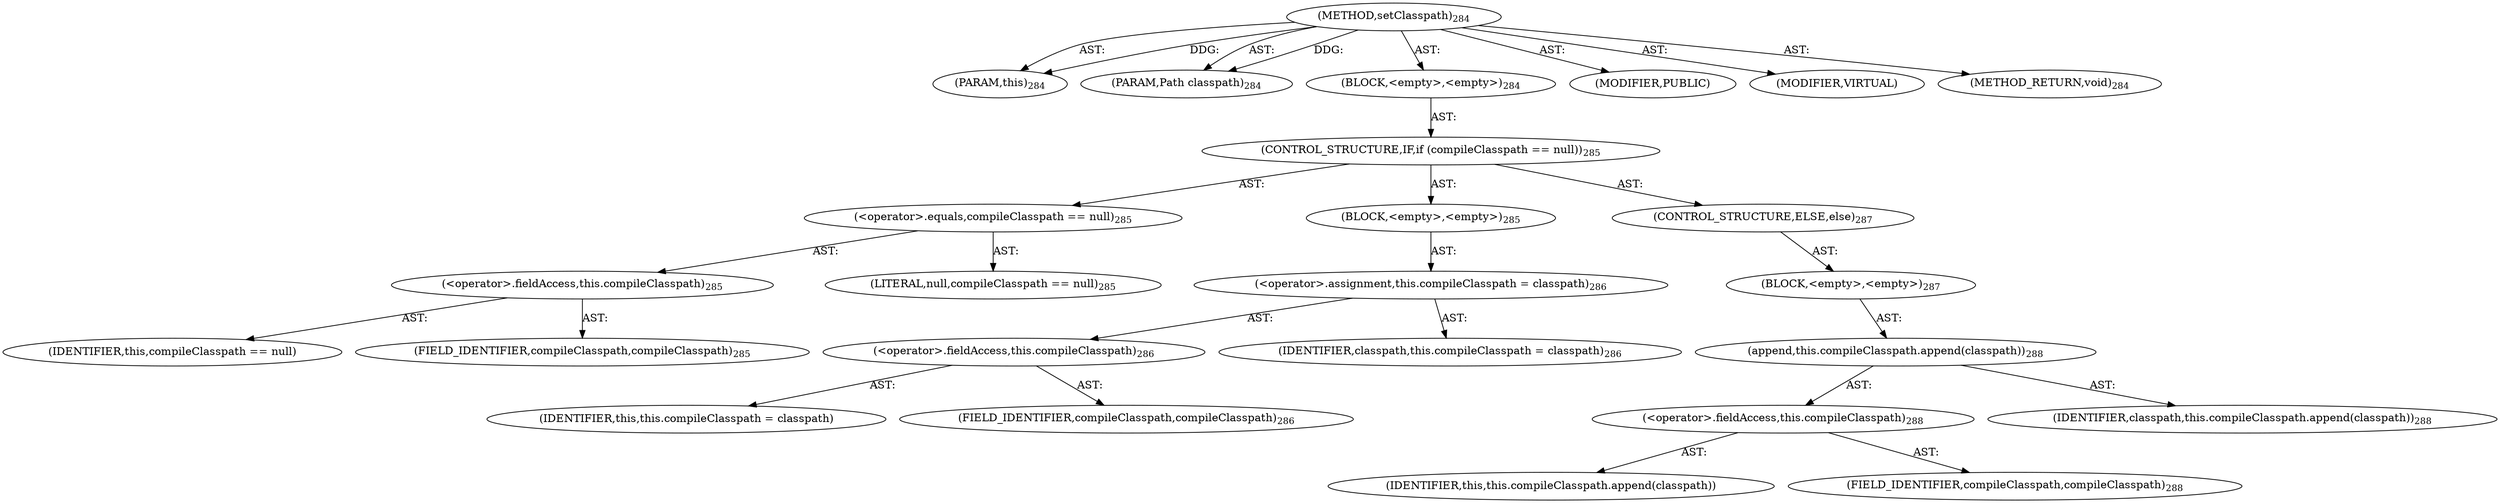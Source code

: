 digraph "setClasspath" {  
"111669149712" [label = <(METHOD,setClasspath)<SUB>284</SUB>> ]
"115964117022" [label = <(PARAM,this)<SUB>284</SUB>> ]
"115964117023" [label = <(PARAM,Path classpath)<SUB>284</SUB>> ]
"25769803794" [label = <(BLOCK,&lt;empty&gt;,&lt;empty&gt;)<SUB>284</SUB>> ]
"47244640258" [label = <(CONTROL_STRUCTURE,IF,if (compileClasspath == null))<SUB>285</SUB>> ]
"30064771113" [label = <(&lt;operator&gt;.equals,compileClasspath == null)<SUB>285</SUB>> ]
"30064771114" [label = <(&lt;operator&gt;.fieldAccess,this.compileClasspath)<SUB>285</SUB>> ]
"68719476826" [label = <(IDENTIFIER,this,compileClasspath == null)> ]
"55834574870" [label = <(FIELD_IDENTIFIER,compileClasspath,compileClasspath)<SUB>285</SUB>> ]
"90194313218" [label = <(LITERAL,null,compileClasspath == null)<SUB>285</SUB>> ]
"25769803795" [label = <(BLOCK,&lt;empty&gt;,&lt;empty&gt;)<SUB>285</SUB>> ]
"30064771115" [label = <(&lt;operator&gt;.assignment,this.compileClasspath = classpath)<SUB>286</SUB>> ]
"30064771116" [label = <(&lt;operator&gt;.fieldAccess,this.compileClasspath)<SUB>286</SUB>> ]
"68719476827" [label = <(IDENTIFIER,this,this.compileClasspath = classpath)> ]
"55834574871" [label = <(FIELD_IDENTIFIER,compileClasspath,compileClasspath)<SUB>286</SUB>> ]
"68719476828" [label = <(IDENTIFIER,classpath,this.compileClasspath = classpath)<SUB>286</SUB>> ]
"47244640259" [label = <(CONTROL_STRUCTURE,ELSE,else)<SUB>287</SUB>> ]
"25769803796" [label = <(BLOCK,&lt;empty&gt;,&lt;empty&gt;)<SUB>287</SUB>> ]
"30064771117" [label = <(append,this.compileClasspath.append(classpath))<SUB>288</SUB>> ]
"30064771118" [label = <(&lt;operator&gt;.fieldAccess,this.compileClasspath)<SUB>288</SUB>> ]
"68719476829" [label = <(IDENTIFIER,this,this.compileClasspath.append(classpath))> ]
"55834574872" [label = <(FIELD_IDENTIFIER,compileClasspath,compileClasspath)<SUB>288</SUB>> ]
"68719476830" [label = <(IDENTIFIER,classpath,this.compileClasspath.append(classpath))<SUB>288</SUB>> ]
"133143986225" [label = <(MODIFIER,PUBLIC)> ]
"133143986226" [label = <(MODIFIER,VIRTUAL)> ]
"128849018896" [label = <(METHOD_RETURN,void)<SUB>284</SUB>> ]
  "111669149712" -> "115964117022"  [ label = "AST: "] 
  "111669149712" -> "115964117023"  [ label = "AST: "] 
  "111669149712" -> "25769803794"  [ label = "AST: "] 
  "111669149712" -> "133143986225"  [ label = "AST: "] 
  "111669149712" -> "133143986226"  [ label = "AST: "] 
  "111669149712" -> "128849018896"  [ label = "AST: "] 
  "25769803794" -> "47244640258"  [ label = "AST: "] 
  "47244640258" -> "30064771113"  [ label = "AST: "] 
  "47244640258" -> "25769803795"  [ label = "AST: "] 
  "47244640258" -> "47244640259"  [ label = "AST: "] 
  "30064771113" -> "30064771114"  [ label = "AST: "] 
  "30064771113" -> "90194313218"  [ label = "AST: "] 
  "30064771114" -> "68719476826"  [ label = "AST: "] 
  "30064771114" -> "55834574870"  [ label = "AST: "] 
  "25769803795" -> "30064771115"  [ label = "AST: "] 
  "30064771115" -> "30064771116"  [ label = "AST: "] 
  "30064771115" -> "68719476828"  [ label = "AST: "] 
  "30064771116" -> "68719476827"  [ label = "AST: "] 
  "30064771116" -> "55834574871"  [ label = "AST: "] 
  "47244640259" -> "25769803796"  [ label = "AST: "] 
  "25769803796" -> "30064771117"  [ label = "AST: "] 
  "30064771117" -> "30064771118"  [ label = "AST: "] 
  "30064771117" -> "68719476830"  [ label = "AST: "] 
  "30064771118" -> "68719476829"  [ label = "AST: "] 
  "30064771118" -> "55834574872"  [ label = "AST: "] 
  "111669149712" -> "115964117022"  [ label = "DDG: "] 
  "111669149712" -> "115964117023"  [ label = "DDG: "] 
}
